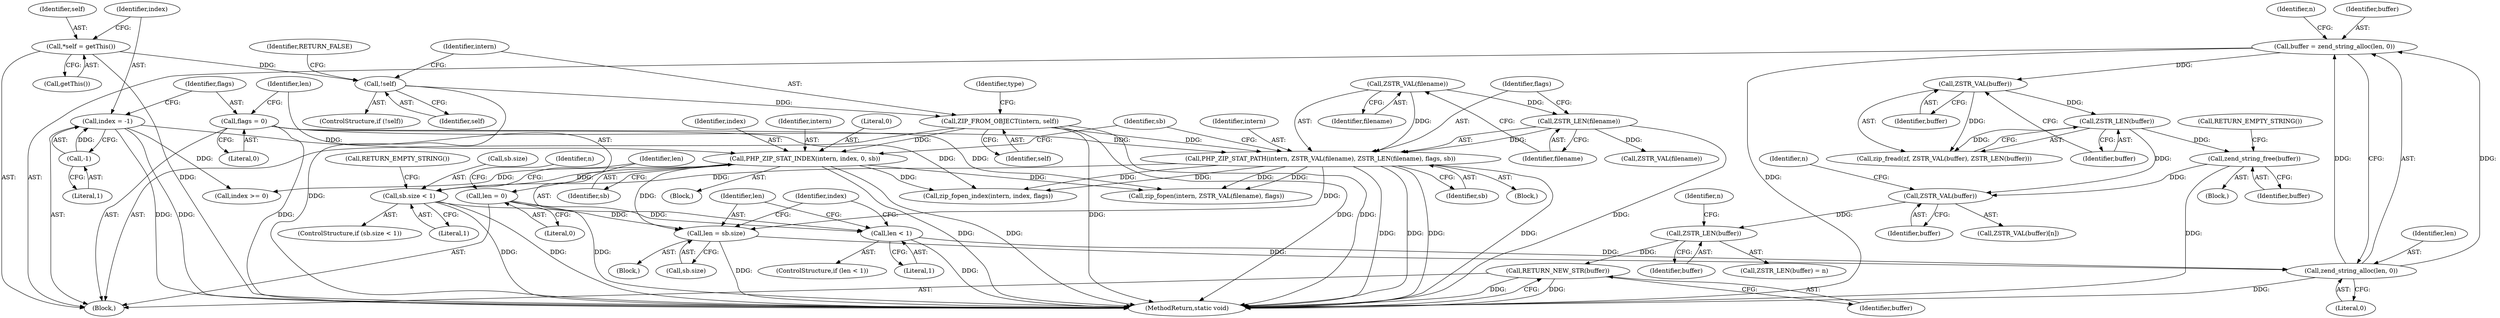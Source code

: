 digraph "0_php-src_3b8d4de300854b3517c7acb239b84f7726c1353c?w=1_0@pointer" {
"1000257" [label="(Call,ZSTR_VAL(buffer))"];
"1000250" [label="(Call,zend_string_free(buffer))"];
"1000243" [label="(Call,ZSTR_LEN(buffer))"];
"1000241" [label="(Call,ZSTR_VAL(buffer))"];
"1000232" [label="(Call,buffer = zend_string_alloc(len, 0))"];
"1000234" [label="(Call,zend_string_alloc(len, 0))"];
"1000201" [label="(Call,len = sb.size)"];
"1000183" [label="(Call,PHP_ZIP_STAT_INDEX(intern, index, 0, sb))"];
"1000137" [label="(Call,ZIP_FROM_OBJECT(intern, self))"];
"1000133" [label="(Call,!self)"];
"1000108" [label="(Call,*self = getThis())"];
"1000114" [label="(Call,index = -1)"];
"1000116" [label="(Call,-1)"];
"1000189" [label="(Call,sb.size < 1)"];
"1000159" [label="(Call,PHP_ZIP_STAT_PATH(intern, ZSTR_VAL(filename), ZSTR_LEN(filename), flags, sb))"];
"1000161" [label="(Call,ZSTR_VAL(filename))"];
"1000163" [label="(Call,ZSTR_LEN(filename))"];
"1000119" [label="(Call,flags = 0)"];
"1000197" [label="(Call,len < 1)"];
"1000123" [label="(Call,len = 0)"];
"1000262" [label="(Call,ZSTR_LEN(buffer))"];
"1000265" [label="(Call,RETURN_NEW_STR(buffer))"];
"1000244" [label="(Identifier,buffer)"];
"1000249" [label="(Block,)"];
"1000259" [label="(Identifier,n)"];
"1000195" [label="(Call,RETURN_EMPTY_STRING())"];
"1000162" [label="(Identifier,filename)"];
"1000142" [label="(Identifier,type)"];
"1000138" [label="(Identifier,intern)"];
"1000117" [label="(Literal,1)"];
"1000105" [label="(Block,)"];
"1000119" [label="(Call,flags = 0)"];
"1000200" [label="(Block,)"];
"1000183" [label="(Call,PHP_ZIP_STAT_INDEX(intern, index, 0, sb))"];
"1000110" [label="(Call,getThis())"];
"1000235" [label="(Identifier,len)"];
"1000168" [label="(Block,)"];
"1000242" [label="(Identifier,buffer)"];
"1000108" [label="(Call,*self = getThis())"];
"1000115" [label="(Identifier,index)"];
"1000163" [label="(Call,ZSTR_LEN(filename))"];
"1000123" [label="(Call,len = 0)"];
"1000186" [label="(Literal,0)"];
"1000251" [label="(Identifier,buffer)"];
"1000136" [label="(Identifier,RETURN_FALSE)"];
"1000267" [label="(MethodReturn,static void)"];
"1000203" [label="(Call,sb.size)"];
"1000161" [label="(Call,ZSTR_VAL(filename))"];
"1000261" [label="(Call,ZSTR_LEN(buffer) = n)"];
"1000265" [label="(Call,RETURN_NEW_STR(buffer))"];
"1000266" [label="(Identifier,buffer)"];
"1000258" [label="(Identifier,buffer)"];
"1000223" [label="(Call,ZSTR_VAL(filename))"];
"1000257" [label="(Call,ZSTR_VAL(buffer))"];
"1000239" [label="(Call,zip_fread(zf, ZSTR_VAL(buffer), ZSTR_LEN(buffer)))"];
"1000233" [label="(Identifier,buffer)"];
"1000164" [label="(Identifier,filename)"];
"1000232" [label="(Call,buffer = zend_string_alloc(len, 0))"];
"1000160" [label="(Identifier,intern)"];
"1000190" [label="(Call,sb.size)"];
"1000185" [label="(Identifier,index)"];
"1000165" [label="(Identifier,flags)"];
"1000198" [label="(Identifier,len)"];
"1000133" [label="(Call,!self)"];
"1000252" [label="(Call,RETURN_EMPTY_STRING())"];
"1000202" [label="(Identifier,len)"];
"1000221" [label="(Call,zip_fopen(intern, ZSTR_VAL(filename), flags))"];
"1000197" [label="(Call,len < 1)"];
"1000134" [label="(Identifier,self)"];
"1000184" [label="(Identifier,intern)"];
"1000193" [label="(Literal,1)"];
"1000189" [label="(Call,sb.size < 1)"];
"1000187" [label="(Identifier,sb)"];
"1000207" [label="(Call,index >= 0)"];
"1000238" [label="(Identifier,n)"];
"1000196" [label="(ControlStructure,if (len < 1))"];
"1000199" [label="(Literal,1)"];
"1000201" [label="(Call,len = sb.size)"];
"1000132" [label="(ControlStructure,if (!self))"];
"1000241" [label="(Call,ZSTR_VAL(buffer))"];
"1000116" [label="(Call,-1)"];
"1000139" [label="(Identifier,self)"];
"1000125" [label="(Literal,0)"];
"1000120" [label="(Identifier,flags)"];
"1000263" [label="(Identifier,buffer)"];
"1000137" [label="(Call,ZIP_FROM_OBJECT(intern, self))"];
"1000236" [label="(Literal,0)"];
"1000234" [label="(Call,zend_string_alloc(len, 0))"];
"1000191" [label="(Identifier,sb)"];
"1000114" [label="(Call,index = -1)"];
"1000264" [label="(Identifier,n)"];
"1000256" [label="(Call,ZSTR_VAL(buffer)[n])"];
"1000188" [label="(ControlStructure,if (sb.size < 1))"];
"1000130" [label="(Identifier,n)"];
"1000159" [label="(Call,PHP_ZIP_STAT_PATH(intern, ZSTR_VAL(filename), ZSTR_LEN(filename), flags, sb))"];
"1000250" [label="(Call,zend_string_free(buffer))"];
"1000166" [label="(Identifier,sb)"];
"1000243" [label="(Call,ZSTR_LEN(buffer))"];
"1000208" [label="(Identifier,index)"];
"1000121" [label="(Literal,0)"];
"1000213" [label="(Call,zip_fopen_index(intern, index, flags))"];
"1000109" [label="(Identifier,self)"];
"1000262" [label="(Call,ZSTR_LEN(buffer))"];
"1000124" [label="(Identifier,len)"];
"1000144" [label="(Block,)"];
"1000257" -> "1000256"  [label="AST: "];
"1000257" -> "1000258"  [label="CFG: "];
"1000258" -> "1000257"  [label="AST: "];
"1000259" -> "1000257"  [label="CFG: "];
"1000250" -> "1000257"  [label="DDG: "];
"1000243" -> "1000257"  [label="DDG: "];
"1000257" -> "1000262"  [label="DDG: "];
"1000250" -> "1000249"  [label="AST: "];
"1000250" -> "1000251"  [label="CFG: "];
"1000251" -> "1000250"  [label="AST: "];
"1000252" -> "1000250"  [label="CFG: "];
"1000250" -> "1000267"  [label="DDG: "];
"1000243" -> "1000250"  [label="DDG: "];
"1000243" -> "1000239"  [label="AST: "];
"1000243" -> "1000244"  [label="CFG: "];
"1000244" -> "1000243"  [label="AST: "];
"1000239" -> "1000243"  [label="CFG: "];
"1000243" -> "1000239"  [label="DDG: "];
"1000241" -> "1000243"  [label="DDG: "];
"1000241" -> "1000239"  [label="AST: "];
"1000241" -> "1000242"  [label="CFG: "];
"1000242" -> "1000241"  [label="AST: "];
"1000244" -> "1000241"  [label="CFG: "];
"1000241" -> "1000239"  [label="DDG: "];
"1000232" -> "1000241"  [label="DDG: "];
"1000232" -> "1000105"  [label="AST: "];
"1000232" -> "1000234"  [label="CFG: "];
"1000233" -> "1000232"  [label="AST: "];
"1000234" -> "1000232"  [label="AST: "];
"1000238" -> "1000232"  [label="CFG: "];
"1000232" -> "1000267"  [label="DDG: "];
"1000234" -> "1000232"  [label="DDG: "];
"1000234" -> "1000232"  [label="DDG: "];
"1000234" -> "1000236"  [label="CFG: "];
"1000235" -> "1000234"  [label="AST: "];
"1000236" -> "1000234"  [label="AST: "];
"1000234" -> "1000267"  [label="DDG: "];
"1000201" -> "1000234"  [label="DDG: "];
"1000197" -> "1000234"  [label="DDG: "];
"1000201" -> "1000200"  [label="AST: "];
"1000201" -> "1000203"  [label="CFG: "];
"1000202" -> "1000201"  [label="AST: "];
"1000203" -> "1000201"  [label="AST: "];
"1000208" -> "1000201"  [label="CFG: "];
"1000201" -> "1000267"  [label="DDG: "];
"1000183" -> "1000201"  [label="DDG: "];
"1000189" -> "1000201"  [label="DDG: "];
"1000159" -> "1000201"  [label="DDG: "];
"1000183" -> "1000168"  [label="AST: "];
"1000183" -> "1000187"  [label="CFG: "];
"1000184" -> "1000183"  [label="AST: "];
"1000185" -> "1000183"  [label="AST: "];
"1000186" -> "1000183"  [label="AST: "];
"1000187" -> "1000183"  [label="AST: "];
"1000191" -> "1000183"  [label="CFG: "];
"1000183" -> "1000267"  [label="DDG: "];
"1000183" -> "1000267"  [label="DDG: "];
"1000137" -> "1000183"  [label="DDG: "];
"1000114" -> "1000183"  [label="DDG: "];
"1000183" -> "1000189"  [label="DDG: "];
"1000183" -> "1000207"  [label="DDG: "];
"1000183" -> "1000213"  [label="DDG: "];
"1000183" -> "1000221"  [label="DDG: "];
"1000137" -> "1000105"  [label="AST: "];
"1000137" -> "1000139"  [label="CFG: "];
"1000138" -> "1000137"  [label="AST: "];
"1000139" -> "1000137"  [label="AST: "];
"1000142" -> "1000137"  [label="CFG: "];
"1000137" -> "1000267"  [label="DDG: "];
"1000137" -> "1000267"  [label="DDG: "];
"1000137" -> "1000267"  [label="DDG: "];
"1000133" -> "1000137"  [label="DDG: "];
"1000137" -> "1000159"  [label="DDG: "];
"1000133" -> "1000132"  [label="AST: "];
"1000133" -> "1000134"  [label="CFG: "];
"1000134" -> "1000133"  [label="AST: "];
"1000136" -> "1000133"  [label="CFG: "];
"1000138" -> "1000133"  [label="CFG: "];
"1000133" -> "1000267"  [label="DDG: "];
"1000108" -> "1000133"  [label="DDG: "];
"1000108" -> "1000105"  [label="AST: "];
"1000108" -> "1000110"  [label="CFG: "];
"1000109" -> "1000108"  [label="AST: "];
"1000110" -> "1000108"  [label="AST: "];
"1000115" -> "1000108"  [label="CFG: "];
"1000108" -> "1000267"  [label="DDG: "];
"1000114" -> "1000105"  [label="AST: "];
"1000114" -> "1000116"  [label="CFG: "];
"1000115" -> "1000114"  [label="AST: "];
"1000116" -> "1000114"  [label="AST: "];
"1000120" -> "1000114"  [label="CFG: "];
"1000114" -> "1000267"  [label="DDG: "];
"1000114" -> "1000267"  [label="DDG: "];
"1000116" -> "1000114"  [label="DDG: "];
"1000114" -> "1000207"  [label="DDG: "];
"1000116" -> "1000117"  [label="CFG: "];
"1000117" -> "1000116"  [label="AST: "];
"1000189" -> "1000188"  [label="AST: "];
"1000189" -> "1000193"  [label="CFG: "];
"1000190" -> "1000189"  [label="AST: "];
"1000193" -> "1000189"  [label="AST: "];
"1000195" -> "1000189"  [label="CFG: "];
"1000198" -> "1000189"  [label="CFG: "];
"1000189" -> "1000267"  [label="DDG: "];
"1000189" -> "1000267"  [label="DDG: "];
"1000159" -> "1000189"  [label="DDG: "];
"1000159" -> "1000144"  [label="AST: "];
"1000159" -> "1000166"  [label="CFG: "];
"1000160" -> "1000159"  [label="AST: "];
"1000161" -> "1000159"  [label="AST: "];
"1000163" -> "1000159"  [label="AST: "];
"1000165" -> "1000159"  [label="AST: "];
"1000166" -> "1000159"  [label="AST: "];
"1000191" -> "1000159"  [label="CFG: "];
"1000159" -> "1000267"  [label="DDG: "];
"1000159" -> "1000267"  [label="DDG: "];
"1000159" -> "1000267"  [label="DDG: "];
"1000159" -> "1000267"  [label="DDG: "];
"1000161" -> "1000159"  [label="DDG: "];
"1000163" -> "1000159"  [label="DDG: "];
"1000119" -> "1000159"  [label="DDG: "];
"1000159" -> "1000213"  [label="DDG: "];
"1000159" -> "1000213"  [label="DDG: "];
"1000159" -> "1000221"  [label="DDG: "];
"1000159" -> "1000221"  [label="DDG: "];
"1000161" -> "1000162"  [label="CFG: "];
"1000162" -> "1000161"  [label="AST: "];
"1000164" -> "1000161"  [label="CFG: "];
"1000161" -> "1000163"  [label="DDG: "];
"1000163" -> "1000164"  [label="CFG: "];
"1000164" -> "1000163"  [label="AST: "];
"1000165" -> "1000163"  [label="CFG: "];
"1000163" -> "1000267"  [label="DDG: "];
"1000163" -> "1000223"  [label="DDG: "];
"1000119" -> "1000105"  [label="AST: "];
"1000119" -> "1000121"  [label="CFG: "];
"1000120" -> "1000119"  [label="AST: "];
"1000121" -> "1000119"  [label="AST: "];
"1000124" -> "1000119"  [label="CFG: "];
"1000119" -> "1000267"  [label="DDG: "];
"1000119" -> "1000213"  [label="DDG: "];
"1000119" -> "1000221"  [label="DDG: "];
"1000197" -> "1000196"  [label="AST: "];
"1000197" -> "1000199"  [label="CFG: "];
"1000198" -> "1000197"  [label="AST: "];
"1000199" -> "1000197"  [label="AST: "];
"1000202" -> "1000197"  [label="CFG: "];
"1000208" -> "1000197"  [label="CFG: "];
"1000197" -> "1000267"  [label="DDG: "];
"1000123" -> "1000197"  [label="DDG: "];
"1000123" -> "1000105"  [label="AST: "];
"1000123" -> "1000125"  [label="CFG: "];
"1000124" -> "1000123"  [label="AST: "];
"1000125" -> "1000123"  [label="AST: "];
"1000130" -> "1000123"  [label="CFG: "];
"1000123" -> "1000267"  [label="DDG: "];
"1000262" -> "1000261"  [label="AST: "];
"1000262" -> "1000263"  [label="CFG: "];
"1000263" -> "1000262"  [label="AST: "];
"1000264" -> "1000262"  [label="CFG: "];
"1000262" -> "1000265"  [label="DDG: "];
"1000265" -> "1000105"  [label="AST: "];
"1000265" -> "1000266"  [label="CFG: "];
"1000266" -> "1000265"  [label="AST: "];
"1000267" -> "1000265"  [label="CFG: "];
"1000265" -> "1000267"  [label="DDG: "];
"1000265" -> "1000267"  [label="DDG: "];
}
